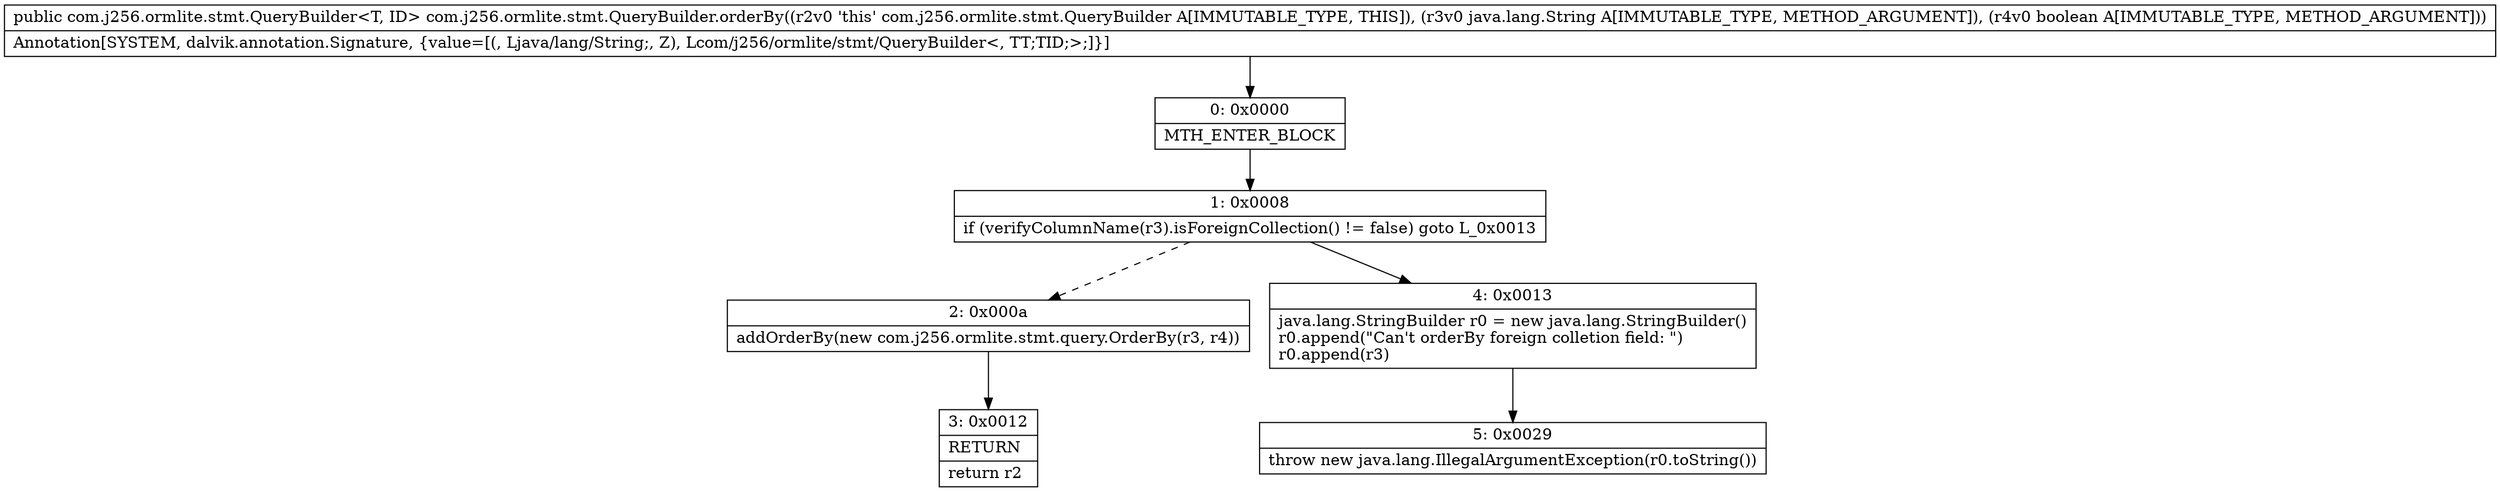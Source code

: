 digraph "CFG forcom.j256.ormlite.stmt.QueryBuilder.orderBy(Ljava\/lang\/String;Z)Lcom\/j256\/ormlite\/stmt\/QueryBuilder;" {
Node_0 [shape=record,label="{0\:\ 0x0000|MTH_ENTER_BLOCK\l}"];
Node_1 [shape=record,label="{1\:\ 0x0008|if (verifyColumnName(r3).isForeignCollection() != false) goto L_0x0013\l}"];
Node_2 [shape=record,label="{2\:\ 0x000a|addOrderBy(new com.j256.ormlite.stmt.query.OrderBy(r3, r4))\l}"];
Node_3 [shape=record,label="{3\:\ 0x0012|RETURN\l|return r2\l}"];
Node_4 [shape=record,label="{4\:\ 0x0013|java.lang.StringBuilder r0 = new java.lang.StringBuilder()\lr0.append(\"Can't orderBy foreign colletion field: \")\lr0.append(r3)\l}"];
Node_5 [shape=record,label="{5\:\ 0x0029|throw new java.lang.IllegalArgumentException(r0.toString())\l}"];
MethodNode[shape=record,label="{public com.j256.ormlite.stmt.QueryBuilder\<T, ID\> com.j256.ormlite.stmt.QueryBuilder.orderBy((r2v0 'this' com.j256.ormlite.stmt.QueryBuilder A[IMMUTABLE_TYPE, THIS]), (r3v0 java.lang.String A[IMMUTABLE_TYPE, METHOD_ARGUMENT]), (r4v0 boolean A[IMMUTABLE_TYPE, METHOD_ARGUMENT]))  | Annotation[SYSTEM, dalvik.annotation.Signature, \{value=[(, Ljava\/lang\/String;, Z), Lcom\/j256\/ormlite\/stmt\/QueryBuilder\<, TT;TID;\>;]\}]\l}"];
MethodNode -> Node_0;
Node_0 -> Node_1;
Node_1 -> Node_2[style=dashed];
Node_1 -> Node_4;
Node_2 -> Node_3;
Node_4 -> Node_5;
}

